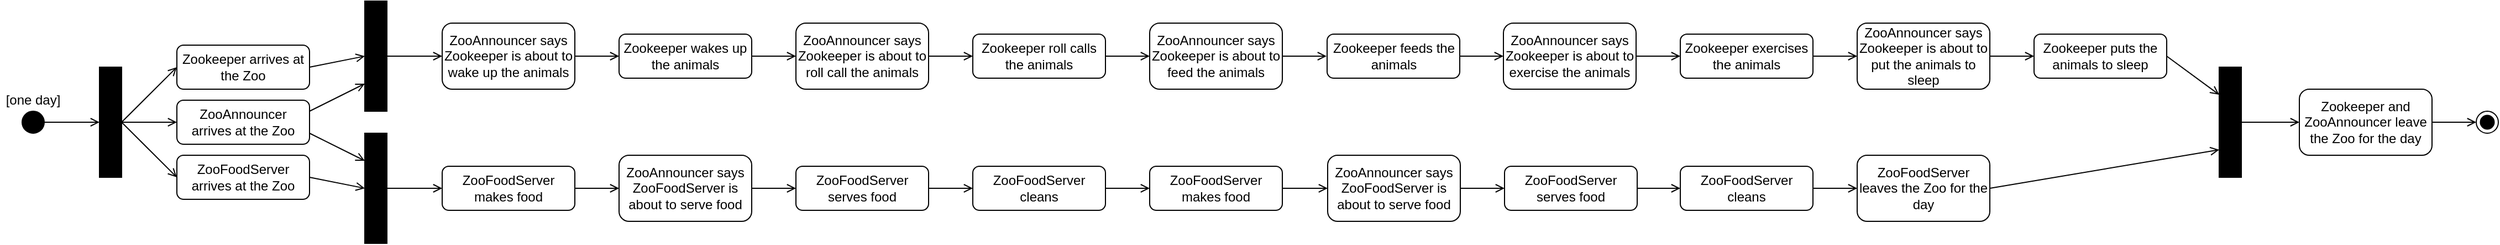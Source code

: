 <mxfile version="13.7.7" type="device"><diagram id="C5RBs43oDa-KdzZeNtuy" name="Page-1"><mxGraphModel dx="1422" dy="1963" grid="1" gridSize="10" guides="1" tooltips="1" connect="1" arrows="1" fold="1" page="1" pageScale="1" pageWidth="827" pageHeight="1169" math="0" shadow="0"><root><mxCell id="WIyWlLk6GJQsqaUBKTNV-0"/><mxCell id="WIyWlLk6GJQsqaUBKTNV-1" parent="WIyWlLk6GJQsqaUBKTNV-0"/><mxCell id="MSE-TdRGdST-iY--XIRL-19" style="edgeStyle=none;rounded=0;orthogonalLoop=1;jettySize=auto;html=1;exitX=1;exitY=0.5;exitDx=0;exitDy=0;entryX=0;entryY=0.5;entryDx=0;entryDy=0;endArrow=open;endFill=0;" edge="1" parent="WIyWlLk6GJQsqaUBKTNV-1" source="WIyWlLk6GJQsqaUBKTNV-3" target="MSE-TdRGdST-iY--XIRL-17"><mxGeometry relative="1" as="geometry"/></mxCell><mxCell id="WIyWlLk6GJQsqaUBKTNV-3" value="Zookeeper arrives at the Zoo" style="rounded=1;whiteSpace=wrap;html=1;fontSize=12;glass=0;strokeWidth=1;shadow=0;" parent="WIyWlLk6GJQsqaUBKTNV-1" vertex="1"><mxGeometry x="200" y="30" width="120" height="40" as="geometry"/></mxCell><mxCell id="MSE-TdRGdST-iY--XIRL-5" style="edgeStyle=orthogonalEdgeStyle;rounded=0;orthogonalLoop=1;jettySize=auto;html=1;entryX=0;entryY=0.5;entryDx=0;entryDy=0;endArrow=open;endFill=0;" edge="1" parent="WIyWlLk6GJQsqaUBKTNV-1" source="MSE-TdRGdST-iY--XIRL-0" target="MSE-TdRGdST-iY--XIRL-4"><mxGeometry relative="1" as="geometry"/></mxCell><mxCell id="MSE-TdRGdST-iY--XIRL-0" value="" style="ellipse;whiteSpace=wrap;html=1;aspect=fixed;fillColor=#000000;" vertex="1" parent="WIyWlLk6GJQsqaUBKTNV-1"><mxGeometry x="60" y="90" width="20" height="20" as="geometry"/></mxCell><mxCell id="MSE-TdRGdST-iY--XIRL-3" value="[one day]" style="text;html=1;strokeColor=none;fillColor=none;align=center;verticalAlign=middle;whiteSpace=wrap;rounded=0;" vertex="1" parent="WIyWlLk6GJQsqaUBKTNV-1"><mxGeometry x="40" y="70" width="60" height="20" as="geometry"/></mxCell><mxCell id="MSE-TdRGdST-iY--XIRL-6" style="rounded=0;orthogonalLoop=1;jettySize=auto;html=1;exitX=1;exitY=0.5;exitDx=0;exitDy=0;endArrow=open;endFill=0;entryX=0;entryY=0.5;entryDx=0;entryDy=0;" edge="1" parent="WIyWlLk6GJQsqaUBKTNV-1" source="MSE-TdRGdST-iY--XIRL-4" target="WIyWlLk6GJQsqaUBKTNV-3"><mxGeometry relative="1" as="geometry"/></mxCell><mxCell id="MSE-TdRGdST-iY--XIRL-8" style="edgeStyle=none;rounded=0;orthogonalLoop=1;jettySize=auto;html=1;exitX=1;exitY=0.5;exitDx=0;exitDy=0;endArrow=open;endFill=0;entryX=0;entryY=0.5;entryDx=0;entryDy=0;" edge="1" parent="WIyWlLk6GJQsqaUBKTNV-1" source="MSE-TdRGdST-iY--XIRL-4" target="MSE-TdRGdST-iY--XIRL-7"><mxGeometry relative="1" as="geometry"/></mxCell><mxCell id="MSE-TdRGdST-iY--XIRL-10" style="edgeStyle=none;rounded=0;orthogonalLoop=1;jettySize=auto;html=1;exitX=1;exitY=0.5;exitDx=0;exitDy=0;entryX=0;entryY=0.5;entryDx=0;entryDy=0;endArrow=open;endFill=0;" edge="1" parent="WIyWlLk6GJQsqaUBKTNV-1" source="MSE-TdRGdST-iY--XIRL-4" target="MSE-TdRGdST-iY--XIRL-9"><mxGeometry relative="1" as="geometry"/></mxCell><mxCell id="MSE-TdRGdST-iY--XIRL-4" value="" style="rounded=0;whiteSpace=wrap;html=1;fillColor=#000000;" vertex="1" parent="WIyWlLk6GJQsqaUBKTNV-1"><mxGeometry x="130" y="50" width="20" height="100" as="geometry"/></mxCell><mxCell id="MSE-TdRGdST-iY--XIRL-26" style="edgeStyle=none;rounded=0;orthogonalLoop=1;jettySize=auto;html=1;exitX=1;exitY=0.5;exitDx=0;exitDy=0;entryX=0;entryY=0.5;entryDx=0;entryDy=0;endArrow=open;endFill=0;" edge="1" parent="WIyWlLk6GJQsqaUBKTNV-1" source="MSE-TdRGdST-iY--XIRL-7" target="MSE-TdRGdST-iY--XIRL-24"><mxGeometry relative="1" as="geometry"/></mxCell><mxCell id="MSE-TdRGdST-iY--XIRL-7" value="ZooFoodServer arrives at the Zoo" style="rounded=1;whiteSpace=wrap;html=1;fontSize=12;glass=0;strokeWidth=1;shadow=0;" vertex="1" parent="WIyWlLk6GJQsqaUBKTNV-1"><mxGeometry x="200" y="130" width="120" height="40" as="geometry"/></mxCell><mxCell id="MSE-TdRGdST-iY--XIRL-18" style="edgeStyle=none;rounded=0;orthogonalLoop=1;jettySize=auto;html=1;exitX=1;exitY=0.25;exitDx=0;exitDy=0;entryX=0;entryY=0.75;entryDx=0;entryDy=0;endArrow=open;endFill=0;" edge="1" parent="WIyWlLk6GJQsqaUBKTNV-1" source="MSE-TdRGdST-iY--XIRL-9" target="MSE-TdRGdST-iY--XIRL-17"><mxGeometry relative="1" as="geometry"/></mxCell><mxCell id="MSE-TdRGdST-iY--XIRL-25" style="edgeStyle=none;rounded=0;orthogonalLoop=1;jettySize=auto;html=1;exitX=1;exitY=0.75;exitDx=0;exitDy=0;entryX=0;entryY=0.25;entryDx=0;entryDy=0;endArrow=open;endFill=0;" edge="1" parent="WIyWlLk6GJQsqaUBKTNV-1" source="MSE-TdRGdST-iY--XIRL-9" target="MSE-TdRGdST-iY--XIRL-24"><mxGeometry relative="1" as="geometry"/></mxCell><mxCell id="MSE-TdRGdST-iY--XIRL-9" value="ZooAnnouncer arrives at the Zoo" style="rounded=1;whiteSpace=wrap;html=1;fontSize=12;glass=0;strokeWidth=1;shadow=0;" vertex="1" parent="WIyWlLk6GJQsqaUBKTNV-1"><mxGeometry x="200" y="80" width="120" height="40" as="geometry"/></mxCell><mxCell id="MSE-TdRGdST-iY--XIRL-23" style="edgeStyle=none;rounded=0;orthogonalLoop=1;jettySize=auto;html=1;exitX=1;exitY=0.5;exitDx=0;exitDy=0;entryX=0;entryY=0.5;entryDx=0;entryDy=0;endArrow=open;endFill=0;" edge="1" parent="WIyWlLk6GJQsqaUBKTNV-1" source="MSE-TdRGdST-iY--XIRL-13" target="MSE-TdRGdST-iY--XIRL-21"><mxGeometry relative="1" as="geometry"/></mxCell><mxCell id="MSE-TdRGdST-iY--XIRL-13" value="ZooAnnouncer says Zookeeper is about to wake up the animals" style="rounded=1;whiteSpace=wrap;html=1;fontSize=12;glass=0;strokeWidth=1;shadow=0;" vertex="1" parent="WIyWlLk6GJQsqaUBKTNV-1"><mxGeometry x="440" y="10" width="120" height="60" as="geometry"/></mxCell><mxCell id="MSE-TdRGdST-iY--XIRL-52" style="edgeStyle=none;rounded=0;orthogonalLoop=1;jettySize=auto;html=1;exitX=1;exitY=0.5;exitDx=0;exitDy=0;entryX=0;entryY=0.5;entryDx=0;entryDy=0;endArrow=open;endFill=0;" edge="1" parent="WIyWlLk6GJQsqaUBKTNV-1" source="MSE-TdRGdST-iY--XIRL-15" target="MSE-TdRGdST-iY--XIRL-51"><mxGeometry relative="1" as="geometry"/></mxCell><mxCell id="MSE-TdRGdST-iY--XIRL-15" value="ZooFoodServer makes food" style="rounded=1;whiteSpace=wrap;html=1;fontSize=12;glass=0;strokeWidth=1;shadow=0;" vertex="1" parent="WIyWlLk6GJQsqaUBKTNV-1"><mxGeometry x="440" y="140" width="120" height="40" as="geometry"/></mxCell><mxCell id="MSE-TdRGdST-iY--XIRL-22" style="edgeStyle=none;rounded=0;orthogonalLoop=1;jettySize=auto;html=1;exitX=1;exitY=0.5;exitDx=0;exitDy=0;entryX=0;entryY=0.5;entryDx=0;entryDy=0;endArrow=open;endFill=0;" edge="1" parent="WIyWlLk6GJQsqaUBKTNV-1" source="MSE-TdRGdST-iY--XIRL-17" target="MSE-TdRGdST-iY--XIRL-13"><mxGeometry relative="1" as="geometry"/></mxCell><mxCell id="MSE-TdRGdST-iY--XIRL-17" value="" style="rounded=0;whiteSpace=wrap;html=1;fillColor=#000000;" vertex="1" parent="WIyWlLk6GJQsqaUBKTNV-1"><mxGeometry x="370" y="-10" width="20" height="100" as="geometry"/></mxCell><mxCell id="MSE-TdRGdST-iY--XIRL-31" style="edgeStyle=none;rounded=0;orthogonalLoop=1;jettySize=auto;html=1;exitX=1;exitY=0.5;exitDx=0;exitDy=0;entryX=0;entryY=0.5;entryDx=0;entryDy=0;endArrow=open;endFill=0;" edge="1" parent="WIyWlLk6GJQsqaUBKTNV-1" source="MSE-TdRGdST-iY--XIRL-21" target="MSE-TdRGdST-iY--XIRL-30"><mxGeometry relative="1" as="geometry"/></mxCell><mxCell id="MSE-TdRGdST-iY--XIRL-21" value="Zookeeper wakes up the animals" style="rounded=1;whiteSpace=wrap;html=1;fontSize=12;glass=0;strokeWidth=1;shadow=0;" vertex="1" parent="WIyWlLk6GJQsqaUBKTNV-1"><mxGeometry x="600" y="20" width="120" height="40" as="geometry"/></mxCell><mxCell id="MSE-TdRGdST-iY--XIRL-29" style="edgeStyle=none;rounded=0;orthogonalLoop=1;jettySize=auto;html=1;exitX=1;exitY=0.5;exitDx=0;exitDy=0;entryX=0;entryY=0.5;entryDx=0;entryDy=0;endArrow=open;endFill=0;" edge="1" parent="WIyWlLk6GJQsqaUBKTNV-1" source="MSE-TdRGdST-iY--XIRL-24" target="MSE-TdRGdST-iY--XIRL-15"><mxGeometry relative="1" as="geometry"/></mxCell><mxCell id="MSE-TdRGdST-iY--XIRL-24" value="" style="rounded=0;whiteSpace=wrap;html=1;fillColor=#000000;" vertex="1" parent="WIyWlLk6GJQsqaUBKTNV-1"><mxGeometry x="370" y="110" width="20" height="100" as="geometry"/></mxCell><mxCell id="MSE-TdRGdST-iY--XIRL-33" style="edgeStyle=none;rounded=0;orthogonalLoop=1;jettySize=auto;html=1;exitX=1;exitY=0.5;exitDx=0;exitDy=0;entryX=0;entryY=0.5;entryDx=0;entryDy=0;endArrow=open;endFill=0;" edge="1" parent="WIyWlLk6GJQsqaUBKTNV-1" source="MSE-TdRGdST-iY--XIRL-30" target="MSE-TdRGdST-iY--XIRL-32"><mxGeometry relative="1" as="geometry"/></mxCell><mxCell id="MSE-TdRGdST-iY--XIRL-30" value="ZooAnnouncer says Zookeeper is about to roll call the animals" style="rounded=1;whiteSpace=wrap;html=1;fontSize=12;glass=0;strokeWidth=1;shadow=0;" vertex="1" parent="WIyWlLk6GJQsqaUBKTNV-1"><mxGeometry x="760" y="10" width="120" height="60" as="geometry"/></mxCell><mxCell id="MSE-TdRGdST-iY--XIRL-37" style="edgeStyle=none;rounded=0;orthogonalLoop=1;jettySize=auto;html=1;exitX=1;exitY=0.5;exitDx=0;exitDy=0;entryX=0;entryY=0.5;entryDx=0;entryDy=0;endArrow=open;endFill=0;" edge="1" parent="WIyWlLk6GJQsqaUBKTNV-1" source="MSE-TdRGdST-iY--XIRL-32" target="MSE-TdRGdST-iY--XIRL-35"><mxGeometry relative="1" as="geometry"/></mxCell><mxCell id="MSE-TdRGdST-iY--XIRL-32" value="Zookeeper roll calls the animals" style="rounded=1;whiteSpace=wrap;html=1;fontSize=12;glass=0;strokeWidth=1;shadow=0;" vertex="1" parent="WIyWlLk6GJQsqaUBKTNV-1"><mxGeometry x="920" y="20" width="120" height="40" as="geometry"/></mxCell><mxCell id="MSE-TdRGdST-iY--XIRL-38" style="edgeStyle=none;rounded=0;orthogonalLoop=1;jettySize=auto;html=1;exitX=1;exitY=0.5;exitDx=0;exitDy=0;endArrow=open;endFill=0;" edge="1" parent="WIyWlLk6GJQsqaUBKTNV-1" source="MSE-TdRGdST-iY--XIRL-35"><mxGeometry relative="1" as="geometry"><mxPoint x="1240" y="40" as="targetPoint"/></mxGeometry></mxCell><mxCell id="MSE-TdRGdST-iY--XIRL-35" value="ZooAnnouncer says Zookeeper is about to feed the animals" style="rounded=1;whiteSpace=wrap;html=1;fontSize=12;glass=0;strokeWidth=1;shadow=0;" vertex="1" parent="WIyWlLk6GJQsqaUBKTNV-1"><mxGeometry x="1080" y="10" width="120" height="60" as="geometry"/></mxCell><mxCell id="MSE-TdRGdST-iY--XIRL-41" style="edgeStyle=none;rounded=0;orthogonalLoop=1;jettySize=auto;html=1;exitX=1;exitY=0.5;exitDx=0;exitDy=0;entryX=0;entryY=0.5;entryDx=0;entryDy=0;endArrow=open;endFill=0;" edge="1" parent="WIyWlLk6GJQsqaUBKTNV-1" source="MSE-TdRGdST-iY--XIRL-36" target="MSE-TdRGdST-iY--XIRL-39"><mxGeometry relative="1" as="geometry"/></mxCell><mxCell id="MSE-TdRGdST-iY--XIRL-36" value="Zookeeper feeds the animals" style="rounded=1;whiteSpace=wrap;html=1;fontSize=12;glass=0;strokeWidth=1;shadow=0;" vertex="1" parent="WIyWlLk6GJQsqaUBKTNV-1"><mxGeometry x="1240.5" y="20" width="120" height="40" as="geometry"/></mxCell><mxCell id="MSE-TdRGdST-iY--XIRL-42" style="edgeStyle=none;rounded=0;orthogonalLoop=1;jettySize=auto;html=1;exitX=1;exitY=0.5;exitDx=0;exitDy=0;entryX=0;entryY=0.5;entryDx=0;entryDy=0;endArrow=open;endFill=0;" edge="1" parent="WIyWlLk6GJQsqaUBKTNV-1" source="MSE-TdRGdST-iY--XIRL-39" target="MSE-TdRGdST-iY--XIRL-40"><mxGeometry relative="1" as="geometry"/></mxCell><mxCell id="MSE-TdRGdST-iY--XIRL-39" value="ZooAnnouncer says Zookeeper is about to exercise the animals" style="rounded=1;whiteSpace=wrap;html=1;fontSize=12;glass=0;strokeWidth=1;shadow=0;" vertex="1" parent="WIyWlLk6GJQsqaUBKTNV-1"><mxGeometry x="1400" y="10" width="120" height="60" as="geometry"/></mxCell><mxCell id="MSE-TdRGdST-iY--XIRL-44" style="edgeStyle=none;rounded=0;orthogonalLoop=1;jettySize=auto;html=1;exitX=1;exitY=0.5;exitDx=0;exitDy=0;entryX=0;entryY=0.5;entryDx=0;entryDy=0;endArrow=open;endFill=0;" edge="1" parent="WIyWlLk6GJQsqaUBKTNV-1" source="MSE-TdRGdST-iY--XIRL-40" target="MSE-TdRGdST-iY--XIRL-43"><mxGeometry relative="1" as="geometry"/></mxCell><mxCell id="MSE-TdRGdST-iY--XIRL-40" value="Zookeeper exercises the animals" style="rounded=1;whiteSpace=wrap;html=1;fontSize=12;glass=0;strokeWidth=1;shadow=0;" vertex="1" parent="WIyWlLk6GJQsqaUBKTNV-1"><mxGeometry x="1560" y="20" width="120" height="40" as="geometry"/></mxCell><mxCell id="MSE-TdRGdST-iY--XIRL-46" style="edgeStyle=none;rounded=0;orthogonalLoop=1;jettySize=auto;html=1;exitX=1;exitY=0.5;exitDx=0;exitDy=0;entryX=0;entryY=0.5;entryDx=0;entryDy=0;endArrow=open;endFill=0;" edge="1" parent="WIyWlLk6GJQsqaUBKTNV-1" source="MSE-TdRGdST-iY--XIRL-43" target="MSE-TdRGdST-iY--XIRL-45"><mxGeometry relative="1" as="geometry"/></mxCell><mxCell id="MSE-TdRGdST-iY--XIRL-43" value="ZooAnnouncer says Zookeeper is about to put the animals to sleep" style="rounded=1;whiteSpace=wrap;html=1;fontSize=12;glass=0;strokeWidth=1;shadow=0;" vertex="1" parent="WIyWlLk6GJQsqaUBKTNV-1"><mxGeometry x="1720" y="10" width="120" height="60" as="geometry"/></mxCell><mxCell id="MSE-TdRGdST-iY--XIRL-67" style="edgeStyle=none;rounded=0;orthogonalLoop=1;jettySize=auto;html=1;exitX=1;exitY=0.5;exitDx=0;exitDy=0;entryX=0;entryY=0.25;entryDx=0;entryDy=0;endArrow=open;endFill=0;" edge="1" parent="WIyWlLk6GJQsqaUBKTNV-1" source="MSE-TdRGdST-iY--XIRL-45" target="MSE-TdRGdST-iY--XIRL-49"><mxGeometry relative="1" as="geometry"/></mxCell><mxCell id="MSE-TdRGdST-iY--XIRL-45" value="Zookeeper puts the animals to sleep" style="rounded=1;whiteSpace=wrap;html=1;fontSize=12;glass=0;strokeWidth=1;shadow=0;" vertex="1" parent="WIyWlLk6GJQsqaUBKTNV-1"><mxGeometry x="1880" y="20" width="120" height="40" as="geometry"/></mxCell><mxCell id="MSE-TdRGdST-iY--XIRL-86" style="edgeStyle=none;rounded=0;orthogonalLoop=1;jettySize=auto;html=1;exitX=1;exitY=0.5;exitDx=0;exitDy=0;entryX=0;entryY=0.5;entryDx=0;entryDy=0;endArrow=open;endFill=0;" edge="1" parent="WIyWlLk6GJQsqaUBKTNV-1" source="MSE-TdRGdST-iY--XIRL-47" target="MSE-TdRGdST-iY--XIRL-77"><mxGeometry relative="1" as="geometry"/></mxCell><mxCell id="MSE-TdRGdST-iY--XIRL-47" value="Zookeeper and ZooAnnouncer leave the Zoo for the day" style="rounded=1;whiteSpace=wrap;html=1;fontSize=12;glass=0;strokeWidth=1;shadow=0;" vertex="1" parent="WIyWlLk6GJQsqaUBKTNV-1"><mxGeometry x="2120" y="70" width="120" height="60" as="geometry"/></mxCell><mxCell id="MSE-TdRGdST-iY--XIRL-69" style="edgeStyle=none;rounded=0;orthogonalLoop=1;jettySize=auto;html=1;exitX=1;exitY=0.5;exitDx=0;exitDy=0;endArrow=open;endFill=0;entryX=0;entryY=0.5;entryDx=0;entryDy=0;" edge="1" parent="WIyWlLk6GJQsqaUBKTNV-1" source="MSE-TdRGdST-iY--XIRL-49" target="MSE-TdRGdST-iY--XIRL-47"><mxGeometry relative="1" as="geometry"><mxPoint x="2120" y="100" as="targetPoint"/></mxGeometry></mxCell><mxCell id="MSE-TdRGdST-iY--XIRL-49" value="" style="rounded=0;whiteSpace=wrap;html=1;fillColor=#000000;" vertex="1" parent="WIyWlLk6GJQsqaUBKTNV-1"><mxGeometry x="2047.5" y="50" width="20" height="100" as="geometry"/></mxCell><mxCell id="MSE-TdRGdST-iY--XIRL-55" style="edgeStyle=none;rounded=0;orthogonalLoop=1;jettySize=auto;html=1;exitX=1;exitY=0.5;exitDx=0;exitDy=0;entryX=0;entryY=0.5;entryDx=0;entryDy=0;endArrow=open;endFill=0;" edge="1" parent="WIyWlLk6GJQsqaUBKTNV-1" source="MSE-TdRGdST-iY--XIRL-50" target="MSE-TdRGdST-iY--XIRL-54"><mxGeometry relative="1" as="geometry"/></mxCell><mxCell id="MSE-TdRGdST-iY--XIRL-50" value="ZooFoodServer serves food" style="rounded=1;whiteSpace=wrap;html=1;fontSize=12;glass=0;strokeWidth=1;shadow=0;" vertex="1" parent="WIyWlLk6GJQsqaUBKTNV-1"><mxGeometry x="760" y="140" width="120" height="40" as="geometry"/></mxCell><mxCell id="MSE-TdRGdST-iY--XIRL-53" style="edgeStyle=none;rounded=0;orthogonalLoop=1;jettySize=auto;html=1;exitX=1;exitY=0.5;exitDx=0;exitDy=0;entryX=0;entryY=0.5;entryDx=0;entryDy=0;endArrow=open;endFill=0;" edge="1" parent="WIyWlLk6GJQsqaUBKTNV-1" source="MSE-TdRGdST-iY--XIRL-51" target="MSE-TdRGdST-iY--XIRL-50"><mxGeometry relative="1" as="geometry"/></mxCell><mxCell id="MSE-TdRGdST-iY--XIRL-51" value="ZooAnnouncer says ZooFoodServer is about to serve food" style="rounded=1;whiteSpace=wrap;html=1;fontSize=12;glass=0;strokeWidth=1;shadow=0;" vertex="1" parent="WIyWlLk6GJQsqaUBKTNV-1"><mxGeometry x="600" y="130" width="120" height="60" as="geometry"/></mxCell><mxCell id="MSE-TdRGdST-iY--XIRL-57" style="edgeStyle=none;rounded=0;orthogonalLoop=1;jettySize=auto;html=1;exitX=1;exitY=0.5;exitDx=0;exitDy=0;entryX=0;entryY=0.5;entryDx=0;entryDy=0;endArrow=open;endFill=0;" edge="1" parent="WIyWlLk6GJQsqaUBKTNV-1" source="MSE-TdRGdST-iY--XIRL-54" target="MSE-TdRGdST-iY--XIRL-56"><mxGeometry relative="1" as="geometry"/></mxCell><mxCell id="MSE-TdRGdST-iY--XIRL-54" value="ZooFoodServer cleans" style="rounded=1;whiteSpace=wrap;html=1;fontSize=12;glass=0;strokeWidth=1;shadow=0;" vertex="1" parent="WIyWlLk6GJQsqaUBKTNV-1"><mxGeometry x="920" y="140" width="120" height="40" as="geometry"/></mxCell><mxCell id="MSE-TdRGdST-iY--XIRL-62" style="edgeStyle=none;rounded=0;orthogonalLoop=1;jettySize=auto;html=1;exitX=1;exitY=0.5;exitDx=0;exitDy=0;entryX=0;entryY=0.5;entryDx=0;entryDy=0;endArrow=open;endFill=0;" edge="1" parent="WIyWlLk6GJQsqaUBKTNV-1" source="MSE-TdRGdST-iY--XIRL-56" target="MSE-TdRGdST-iY--XIRL-61"><mxGeometry relative="1" as="geometry"/></mxCell><mxCell id="MSE-TdRGdST-iY--XIRL-56" value="ZooFoodServer makes food" style="rounded=1;whiteSpace=wrap;html=1;fontSize=12;glass=0;strokeWidth=1;shadow=0;" vertex="1" parent="WIyWlLk6GJQsqaUBKTNV-1"><mxGeometry x="1080" y="140" width="120" height="40" as="geometry"/></mxCell><mxCell id="MSE-TdRGdST-iY--XIRL-65" style="edgeStyle=none;rounded=0;orthogonalLoop=1;jettySize=auto;html=1;exitX=1;exitY=0.5;exitDx=0;exitDy=0;entryX=0;entryY=0.5;entryDx=0;entryDy=0;endArrow=open;endFill=0;" edge="1" parent="WIyWlLk6GJQsqaUBKTNV-1" source="MSE-TdRGdST-iY--XIRL-59" target="MSE-TdRGdST-iY--XIRL-63"><mxGeometry relative="1" as="geometry"/></mxCell><mxCell id="MSE-TdRGdST-iY--XIRL-59" value="ZooFoodServer serves food" style="rounded=1;whiteSpace=wrap;html=1;fontSize=12;glass=0;strokeWidth=1;shadow=0;" vertex="1" parent="WIyWlLk6GJQsqaUBKTNV-1"><mxGeometry x="1401" y="140" width="120" height="40" as="geometry"/></mxCell><mxCell id="MSE-TdRGdST-iY--XIRL-60" style="edgeStyle=none;rounded=0;orthogonalLoop=1;jettySize=auto;html=1;exitX=1;exitY=0.5;exitDx=0;exitDy=0;entryX=0;entryY=0.5;entryDx=0;entryDy=0;endArrow=open;endFill=0;" edge="1" parent="WIyWlLk6GJQsqaUBKTNV-1" source="MSE-TdRGdST-iY--XIRL-61" target="MSE-TdRGdST-iY--XIRL-59"><mxGeometry relative="1" as="geometry"/></mxCell><mxCell id="MSE-TdRGdST-iY--XIRL-61" value="ZooAnnouncer says ZooFoodServer is about to serve food" style="rounded=1;whiteSpace=wrap;html=1;fontSize=12;glass=0;strokeWidth=1;shadow=0;" vertex="1" parent="WIyWlLk6GJQsqaUBKTNV-1"><mxGeometry x="1241" y="130" width="120" height="60" as="geometry"/></mxCell><mxCell id="MSE-TdRGdST-iY--XIRL-66" style="edgeStyle=none;rounded=0;orthogonalLoop=1;jettySize=auto;html=1;exitX=1;exitY=0.5;exitDx=0;exitDy=0;entryX=0;entryY=0.5;entryDx=0;entryDy=0;endArrow=open;endFill=0;" edge="1" parent="WIyWlLk6GJQsqaUBKTNV-1" source="MSE-TdRGdST-iY--XIRL-63" target="MSE-TdRGdST-iY--XIRL-64"><mxGeometry relative="1" as="geometry"/></mxCell><mxCell id="MSE-TdRGdST-iY--XIRL-63" value="ZooFoodServer cleans" style="rounded=1;whiteSpace=wrap;html=1;fontSize=12;glass=0;strokeWidth=1;shadow=0;" vertex="1" parent="WIyWlLk6GJQsqaUBKTNV-1"><mxGeometry x="1560" y="140" width="120" height="40" as="geometry"/></mxCell><mxCell id="MSE-TdRGdST-iY--XIRL-68" style="edgeStyle=none;rounded=0;orthogonalLoop=1;jettySize=auto;html=1;exitX=1;exitY=0.5;exitDx=0;exitDy=0;entryX=0;entryY=0.75;entryDx=0;entryDy=0;endArrow=open;endFill=0;" edge="1" parent="WIyWlLk6GJQsqaUBKTNV-1" source="MSE-TdRGdST-iY--XIRL-64" target="MSE-TdRGdST-iY--XIRL-49"><mxGeometry relative="1" as="geometry"/></mxCell><mxCell id="MSE-TdRGdST-iY--XIRL-64" value="ZooFoodServer leaves the Zoo for the day" style="rounded=1;whiteSpace=wrap;html=1;fontSize=12;glass=0;strokeWidth=1;shadow=0;" vertex="1" parent="WIyWlLk6GJQsqaUBKTNV-1"><mxGeometry x="1720" y="130" width="120" height="60" as="geometry"/></mxCell><mxCell id="MSE-TdRGdST-iY--XIRL-84" value="" style="group" vertex="1" connectable="0" parent="WIyWlLk6GJQsqaUBKTNV-1"><mxGeometry x="2280" y="90" width="20" height="20" as="geometry"/></mxCell><mxCell id="MSE-TdRGdST-iY--XIRL-77" value="" style="ellipse;whiteSpace=wrap;html=1;aspect=fixed;fillColor=none;" vertex="1" parent="MSE-TdRGdST-iY--XIRL-84"><mxGeometry width="20" height="20" as="geometry"/></mxCell><mxCell id="MSE-TdRGdST-iY--XIRL-80" value="" style="ellipse;whiteSpace=wrap;html=1;aspect=fixed;fillColor=#000000;" vertex="1" parent="MSE-TdRGdST-iY--XIRL-84"><mxGeometry x="3.75" y="3.75" width="12.5" height="12.5" as="geometry"/></mxCell></root></mxGraphModel></diagram></mxfile>